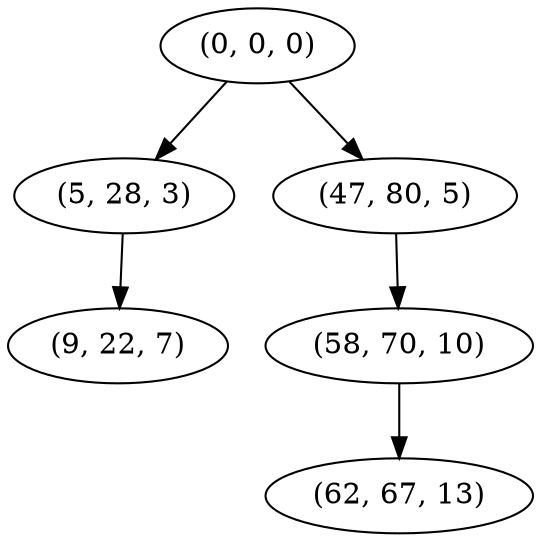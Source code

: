digraph tree {
    "(0, 0, 0)";
    "(5, 28, 3)";
    "(9, 22, 7)";
    "(47, 80, 5)";
    "(58, 70, 10)";
    "(62, 67, 13)";
    "(0, 0, 0)" -> "(5, 28, 3)";
    "(0, 0, 0)" -> "(47, 80, 5)";
    "(5, 28, 3)" -> "(9, 22, 7)";
    "(47, 80, 5)" -> "(58, 70, 10)";
    "(58, 70, 10)" -> "(62, 67, 13)";
}
